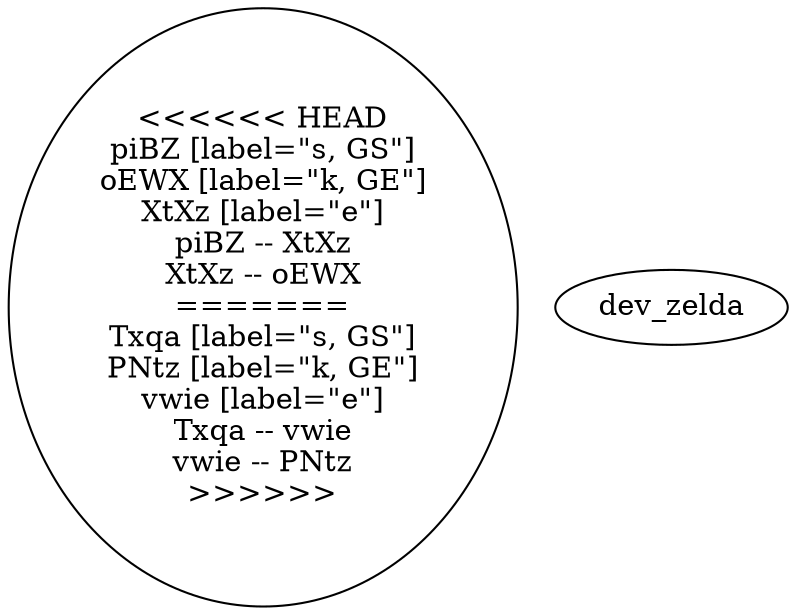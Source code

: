 graph {
<<<<<<< HEAD
piBZ [label="s, GS"]
oEWX [label="k, GE"]
XtXz [label="e"]
piBZ -- XtXz
XtXz -- oEWX
=======
Txqa [label="s, GS"]
PNtz [label="k, GE"]
vwie [label="e"]
Txqa -- vwie
vwie -- PNtz
>>>>>>> dev_zelda
}